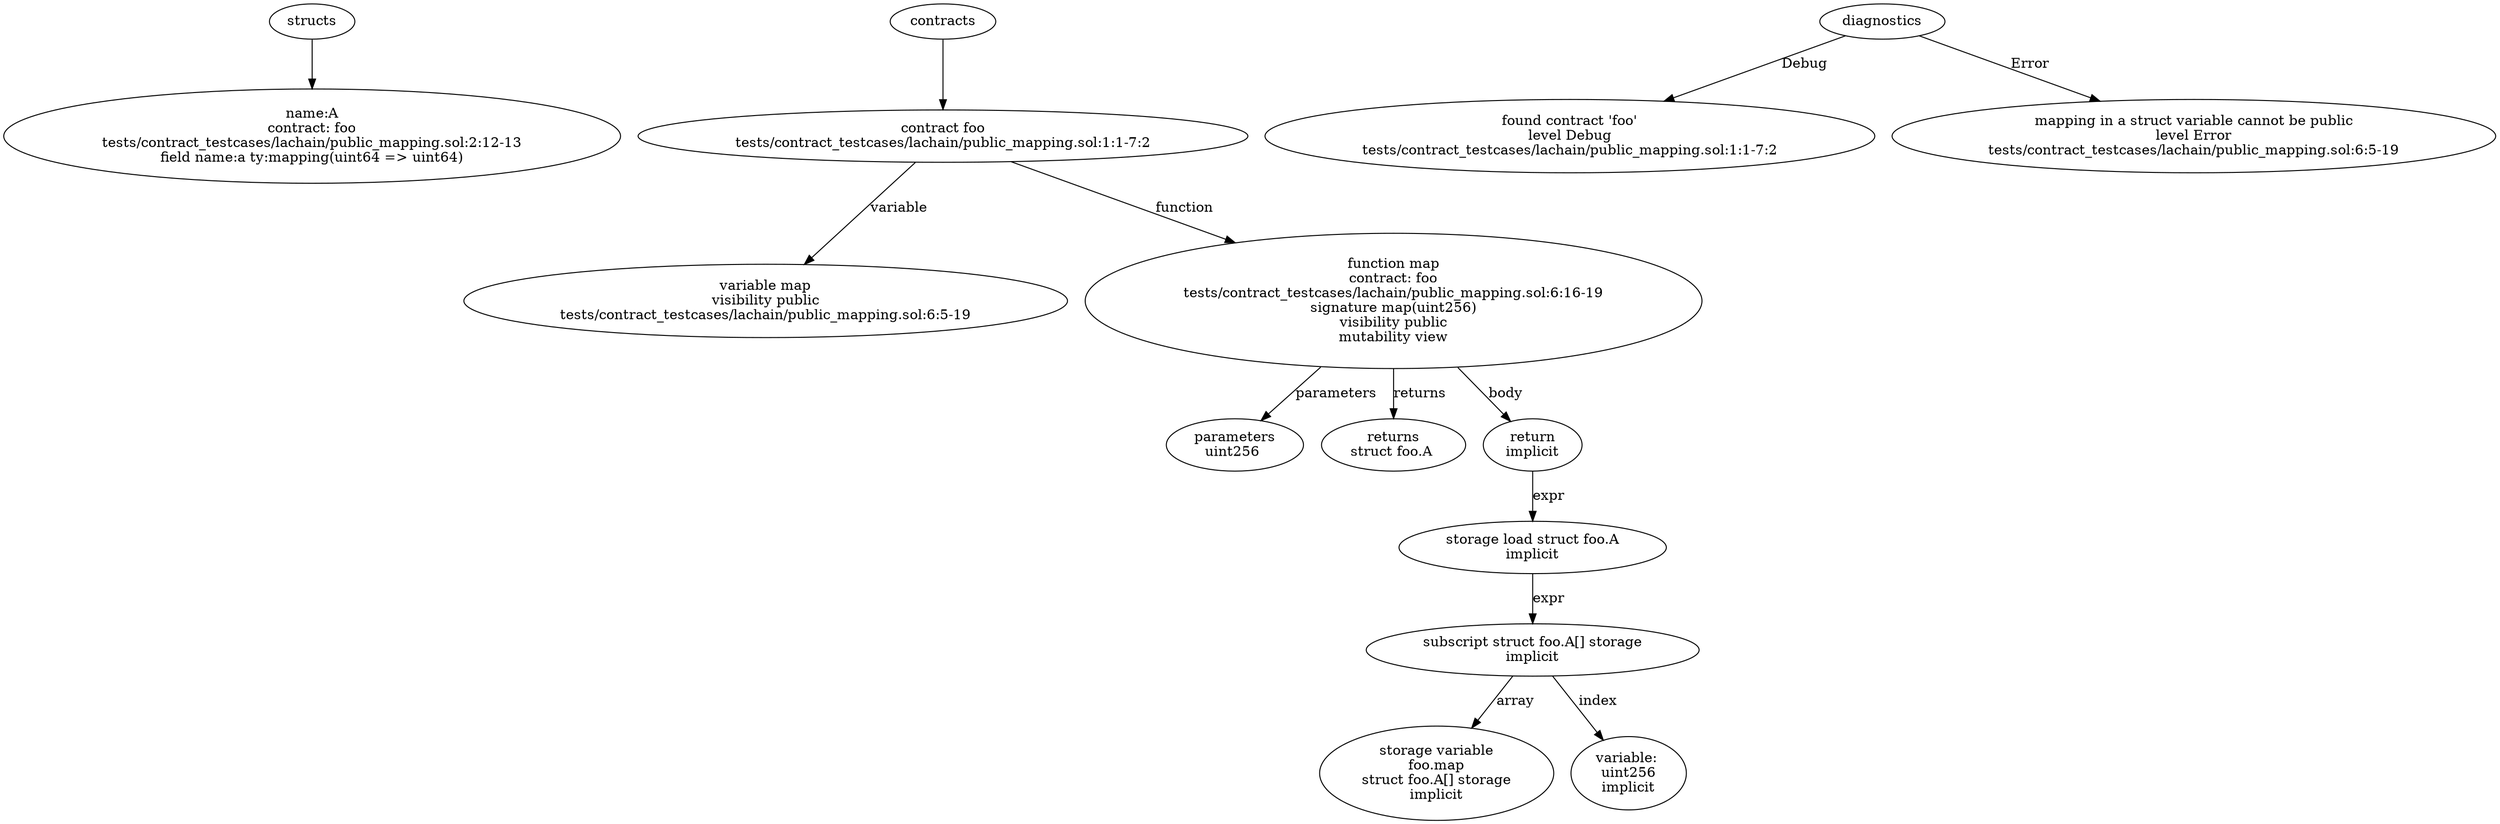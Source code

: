 strict digraph "tests/contract_testcases/lachain/public_mapping.sol" {
	A [label="name:A\ncontract: foo\ntests/contract_testcases/lachain/public_mapping.sol:2:12-13\nfield name:a ty:mapping(uint64 => uint64)"]
	contract [label="contract foo\ntests/contract_testcases/lachain/public_mapping.sol:1:1-7:2"]
	var [label="variable map\nvisibility public\ntests/contract_testcases/lachain/public_mapping.sol:6:5-19"]
	map [label="function map\ncontract: foo\ntests/contract_testcases/lachain/public_mapping.sol:6:16-19\nsignature map(uint256)\nvisibility public\nmutability view"]
	parameters [label="parameters\nuint256 "]
	returns [label="returns\nstruct foo.A "]
	return [label="return\nimplicit"]
	storage_load [label="storage load struct foo.A\nimplicit"]
	subscript [label="subscript struct foo.A[] storage\nimplicit"]
	storage_var [label="storage variable\nfoo.map\nstruct foo.A[] storage\nimplicit"]
	variable [label="variable: \nuint256\nimplicit"]
	diagnostic [label="found contract 'foo'\nlevel Debug\ntests/contract_testcases/lachain/public_mapping.sol:1:1-7:2"]
	diagnostic_15 [label="mapping in a struct variable cannot be public\nlevel Error\ntests/contract_testcases/lachain/public_mapping.sol:6:5-19"]
	structs -> A
	contracts -> contract
	contract -> var [label="variable"]
	contract -> map [label="function"]
	map -> parameters [label="parameters"]
	map -> returns [label="returns"]
	map -> return [label="body"]
	return -> storage_load [label="expr"]
	storage_load -> subscript [label="expr"]
	subscript -> storage_var [label="array"]
	subscript -> variable [label="index"]
	diagnostics -> diagnostic [label="Debug"]
	diagnostics -> diagnostic_15 [label="Error"]
}
